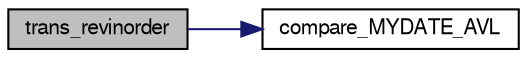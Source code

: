 digraph "trans_revinorder"
{
  edge [fontname="FreeSans",fontsize="10",labelfontname="FreeSans",labelfontsize="10"];
  node [fontname="FreeSans",fontsize="10",shape=record];
  rankdir="LR";
  Node1 [label="trans_revinorder",height=0.2,width=0.4,color="black", fillcolor="grey75", style="filled", fontcolor="black"];
  Node1 -> Node2 [color="midnightblue",fontsize="10",style="solid",fontname="FreeSans"];
  Node2 [label="compare_MYDATE_AVL",height=0.2,width=0.4,color="black", fillcolor="white", style="filled",URL="$mydate_8c.html#ae95826e93f0d924a0a1fc74eec38219e",tooltip="Função compara duas datas para árvores. "];
}
